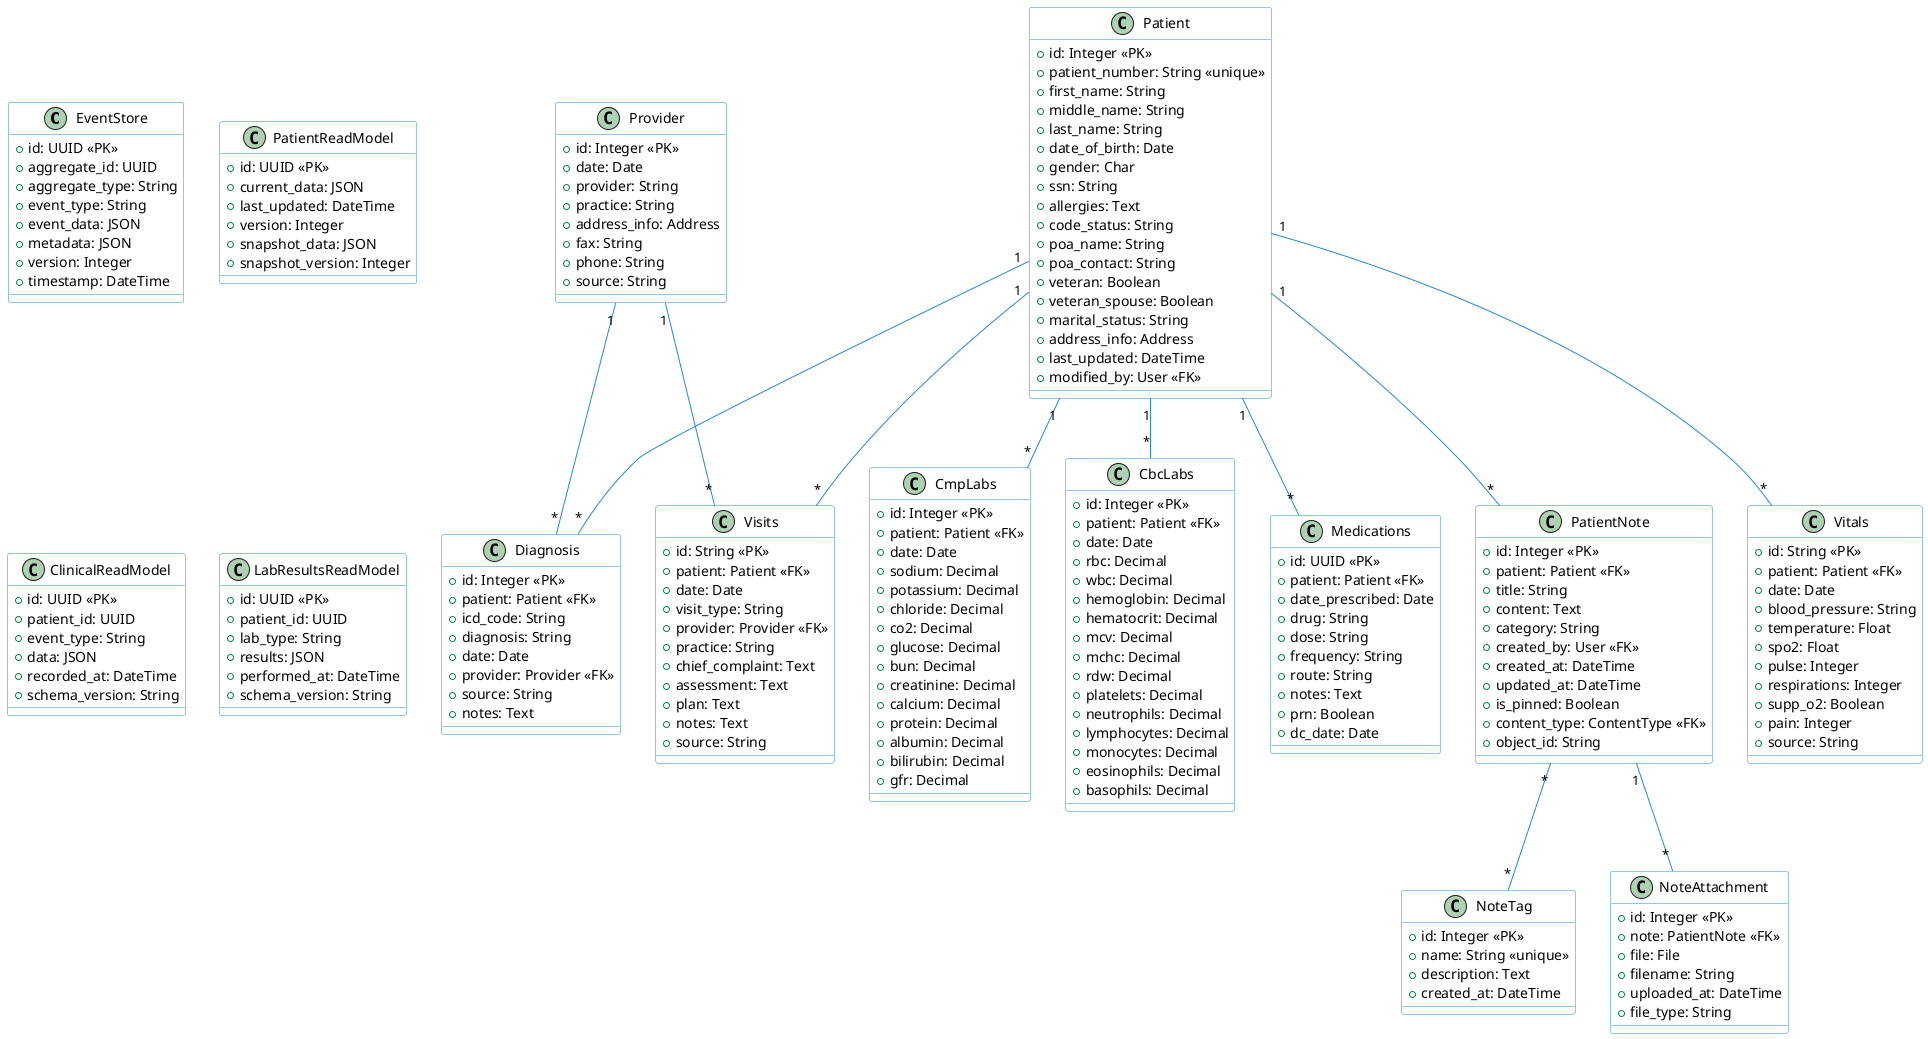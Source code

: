 
@startuml Patient Input App Database Schema

' Styling
skinparam class {
    BackgroundColor White
    ArrowColor #2688d4
    BorderColor #2688d4
}

' Event Sourcing Models
class EventStore {
    + id: UUID <<PK>>
    + aggregate_id: UUID
    + aggregate_type: String
    + event_type: String
    + event_data: JSON
    + metadata: JSON
    + version: Integer
    + timestamp: DateTime
}

class PatientReadModel {
    + id: UUID <<PK>>
    + current_data: JSON
    + last_updated: DateTime
    + version: Integer
    + snapshot_data: JSON
    + snapshot_version: Integer
}

class ClinicalReadModel {
    + id: UUID <<PK>>
    + patient_id: UUID
    + event_type: String
    + data: JSON
    + recorded_at: DateTime
    + schema_version: String
}

class LabResultsReadModel {
    + id: UUID <<PK>>
    + patient_id: UUID
    + lab_type: String
    + results: JSON
    + performed_at: DateTime
    + schema_version: String
}

' Core Models
class Patient {
    + id: Integer <<PK>>
    + patient_number: String <<unique>>
    + first_name: String
    + middle_name: String
    + last_name: String
    + date_of_birth: Date
    + gender: Char
    + ssn: String
    + allergies: Text
    + code_status: String
    + poa_name: String
    + poa_contact: String
    + veteran: Boolean
    + veteran_spouse: Boolean
    + marital_status: String
    + address_info: Address
    + last_updated: DateTime
    + modified_by: User <<FK>>
}

class Provider {
    + id: Integer <<PK>>
    + date: Date
    + provider: String
    + practice: String
    + address_info: Address
    + fax: String
    + phone: String
    + source: String
}

class Diagnosis {
    + id: Integer <<PK>>
    + patient: Patient <<FK>>
    + icd_code: String
    + diagnosis: String
    + date: Date
    + provider: Provider <<FK>>
    + source: String
    + notes: Text
}

class Visits {
    + id: String <<PK>>
    + patient: Patient <<FK>>
    + date: Date
    + visit_type: String
    + provider: Provider <<FK>>
    + practice: String
    + chief_complaint: Text
    + assessment: Text
    + plan: Text
    + notes: Text
    + source: String
}

class Vitals {
    + id: String <<PK>>
    + patient: Patient <<FK>>
    + date: Date
    + blood_pressure: String
    + temperature: Float
    + spo2: Float
    + pulse: Integer
    + respirations: Integer
    + supp_o2: Boolean
    + pain: Integer
    + source: String
}

class CmpLabs {
    + id: Integer <<PK>>
    + patient: Patient <<FK>>
    + date: Date
    + sodium: Decimal
    + potassium: Decimal
    + chloride: Decimal
    + co2: Decimal
    + glucose: Decimal
    + bun: Decimal
    + creatinine: Decimal
    + calcium: Decimal
    + protein: Decimal
    + albumin: Decimal
    + bilirubin: Decimal
    + gfr: Decimal
}

class CbcLabs {
    + id: Integer <<PK>>
    + patient: Patient <<FK>>
    + date: Date
    + rbc: Decimal
    + wbc: Decimal
    + hemoglobin: Decimal
    + hematocrit: Decimal
    + mcv: Decimal
    + mchc: Decimal
    + rdw: Decimal
    + platelets: Decimal
    + neutrophils: Decimal
    + lymphocytes: Decimal
    + monocytes: Decimal
    + eosinophils: Decimal
    + basophils: Decimal
}

class Medications {
    + id: UUID <<PK>>
    + patient: Patient <<FK>>
    + date_prescribed: Date
    + drug: String
    + dose: String
    + frequency: String
    + route: String
    + notes: Text
    + prn: Boolean
    + dc_date: Date
}

class PatientNote {
    + id: Integer <<PK>>
    + patient: Patient <<FK>>
    + title: String
    + content: Text
    + category: String
    + created_by: User <<FK>>
    + created_at: DateTime
    + updated_at: DateTime
    + is_pinned: Boolean
    + content_type: ContentType <<FK>>
    + object_id: String
}

class NoteTag {
    + id: Integer <<PK>>
    + name: String <<unique>>
    + description: Text
    + created_at: DateTime
}

class NoteAttachment {
    + id: Integer <<PK>>
    + note: PatientNote <<FK>>
    + file: File
    + filename: String
    + uploaded_at: DateTime
    + file_type: String
}

' Relationships
Patient "1" -- "*" Diagnosis
Patient "1" -- "*" Visits
Patient "1" -- "*" Vitals
Patient "1" -- "*" CmpLabs
Patient "1" -- "*" CbcLabs
Patient "1" -- "*" Medications
Patient "1" -- "*" PatientNote
PatientNote "*" -- "*" NoteTag
PatientNote "1" -- "*" NoteAttachment
Provider "1" -- "*" Diagnosis
Provider "1" -- "*" Visits

@enduml
